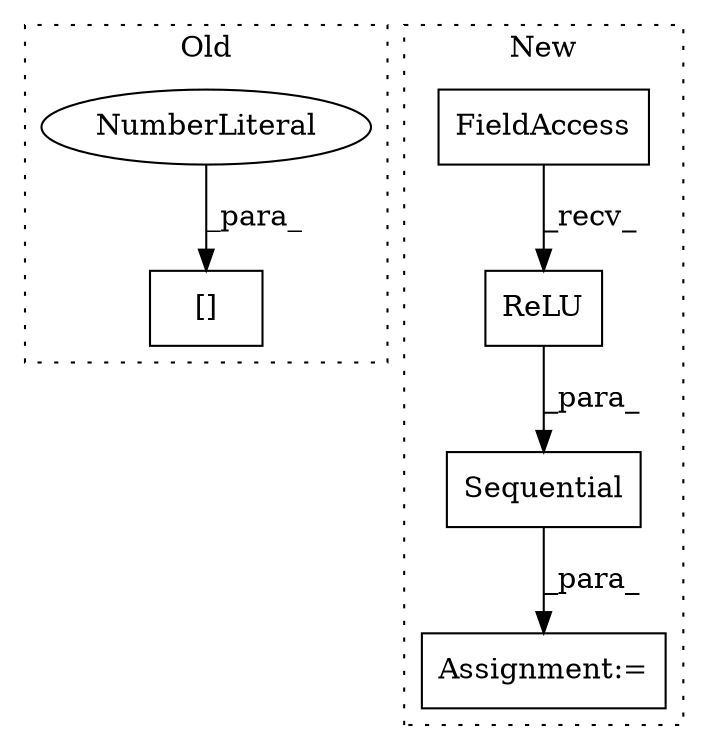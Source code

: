 digraph G {
subgraph cluster0 {
1 [label="[]" a="2" s="1219,1246" l="26,1" shape="box"];
5 [label="NumberLiteral" a="34" s="1245" l="1" shape="ellipse"];
label = "Old";
style="dotted";
}
subgraph cluster1 {
2 [label="ReLU" a="32" s="1162,1171" l="5,1" shape="box"];
3 [label="Sequential" a="32" s="1114,1367" l="11,1" shape="box"];
4 [label="FieldAccess" a="22" s="1153" l="8" shape="box"];
6 [label="Assignment:=" a="7" s="1104" l="1" shape="box"];
label = "New";
style="dotted";
}
2 -> 3 [label="_para_"];
3 -> 6 [label="_para_"];
4 -> 2 [label="_recv_"];
5 -> 1 [label="_para_"];
}